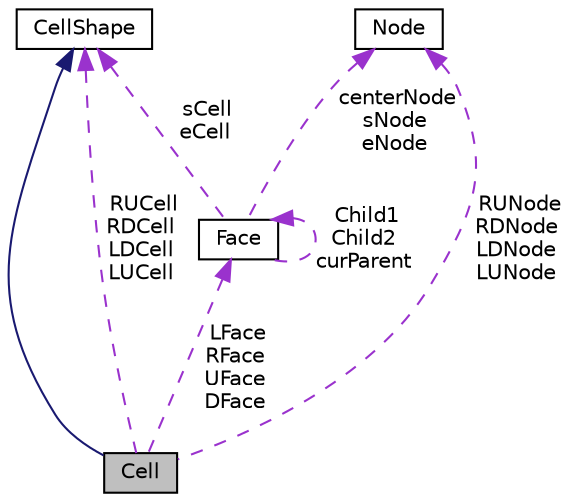 digraph "Cell"
{
  edge [fontname="Helvetica",fontsize="10",labelfontname="Helvetica",labelfontsize="10"];
  node [fontname="Helvetica",fontsize="10",shape=record];
  Node2 [label="Cell",height=0.2,width=0.4,color="black", fillcolor="grey75", style="filled", fontcolor="black"];
  Node3 -> Node2 [dir="back",color="midnightblue",fontsize="10",style="solid",fontname="Helvetica"];
  Node3 [label="CellShape",height=0.2,width=0.4,color="black", fillcolor="white", style="filled",URL="$class_cell_shape.html"];
  Node4 -> Node2 [dir="back",color="darkorchid3",fontsize="10",style="dashed",label=" RUNode\nRDNode\nLDNode\nLUNode" ,fontname="Helvetica"];
  Node4 [label="Node",height=0.2,width=0.4,color="black", fillcolor="white", style="filled",URL="$class_node.html"];
  Node5 -> Node2 [dir="back",color="darkorchid3",fontsize="10",style="dashed",label=" LFace\nRFace\nUFace\nDFace" ,fontname="Helvetica"];
  Node5 [label="Face",height=0.2,width=0.4,color="black", fillcolor="white", style="filled",URL="$class_face.html"];
  Node4 -> Node5 [dir="back",color="darkorchid3",fontsize="10",style="dashed",label=" centerNode\nsNode\neNode" ,fontname="Helvetica"];
  Node5 -> Node5 [dir="back",color="darkorchid3",fontsize="10",style="dashed",label=" Child1\nChild2\ncurParent" ,fontname="Helvetica"];
  Node3 -> Node5 [dir="back",color="darkorchid3",fontsize="10",style="dashed",label=" sCell\neCell" ,fontname="Helvetica"];
  Node3 -> Node2 [dir="back",color="darkorchid3",fontsize="10",style="dashed",label=" RUCell\nRDCell\nLDCell\nLUCell" ,fontname="Helvetica"];
}
